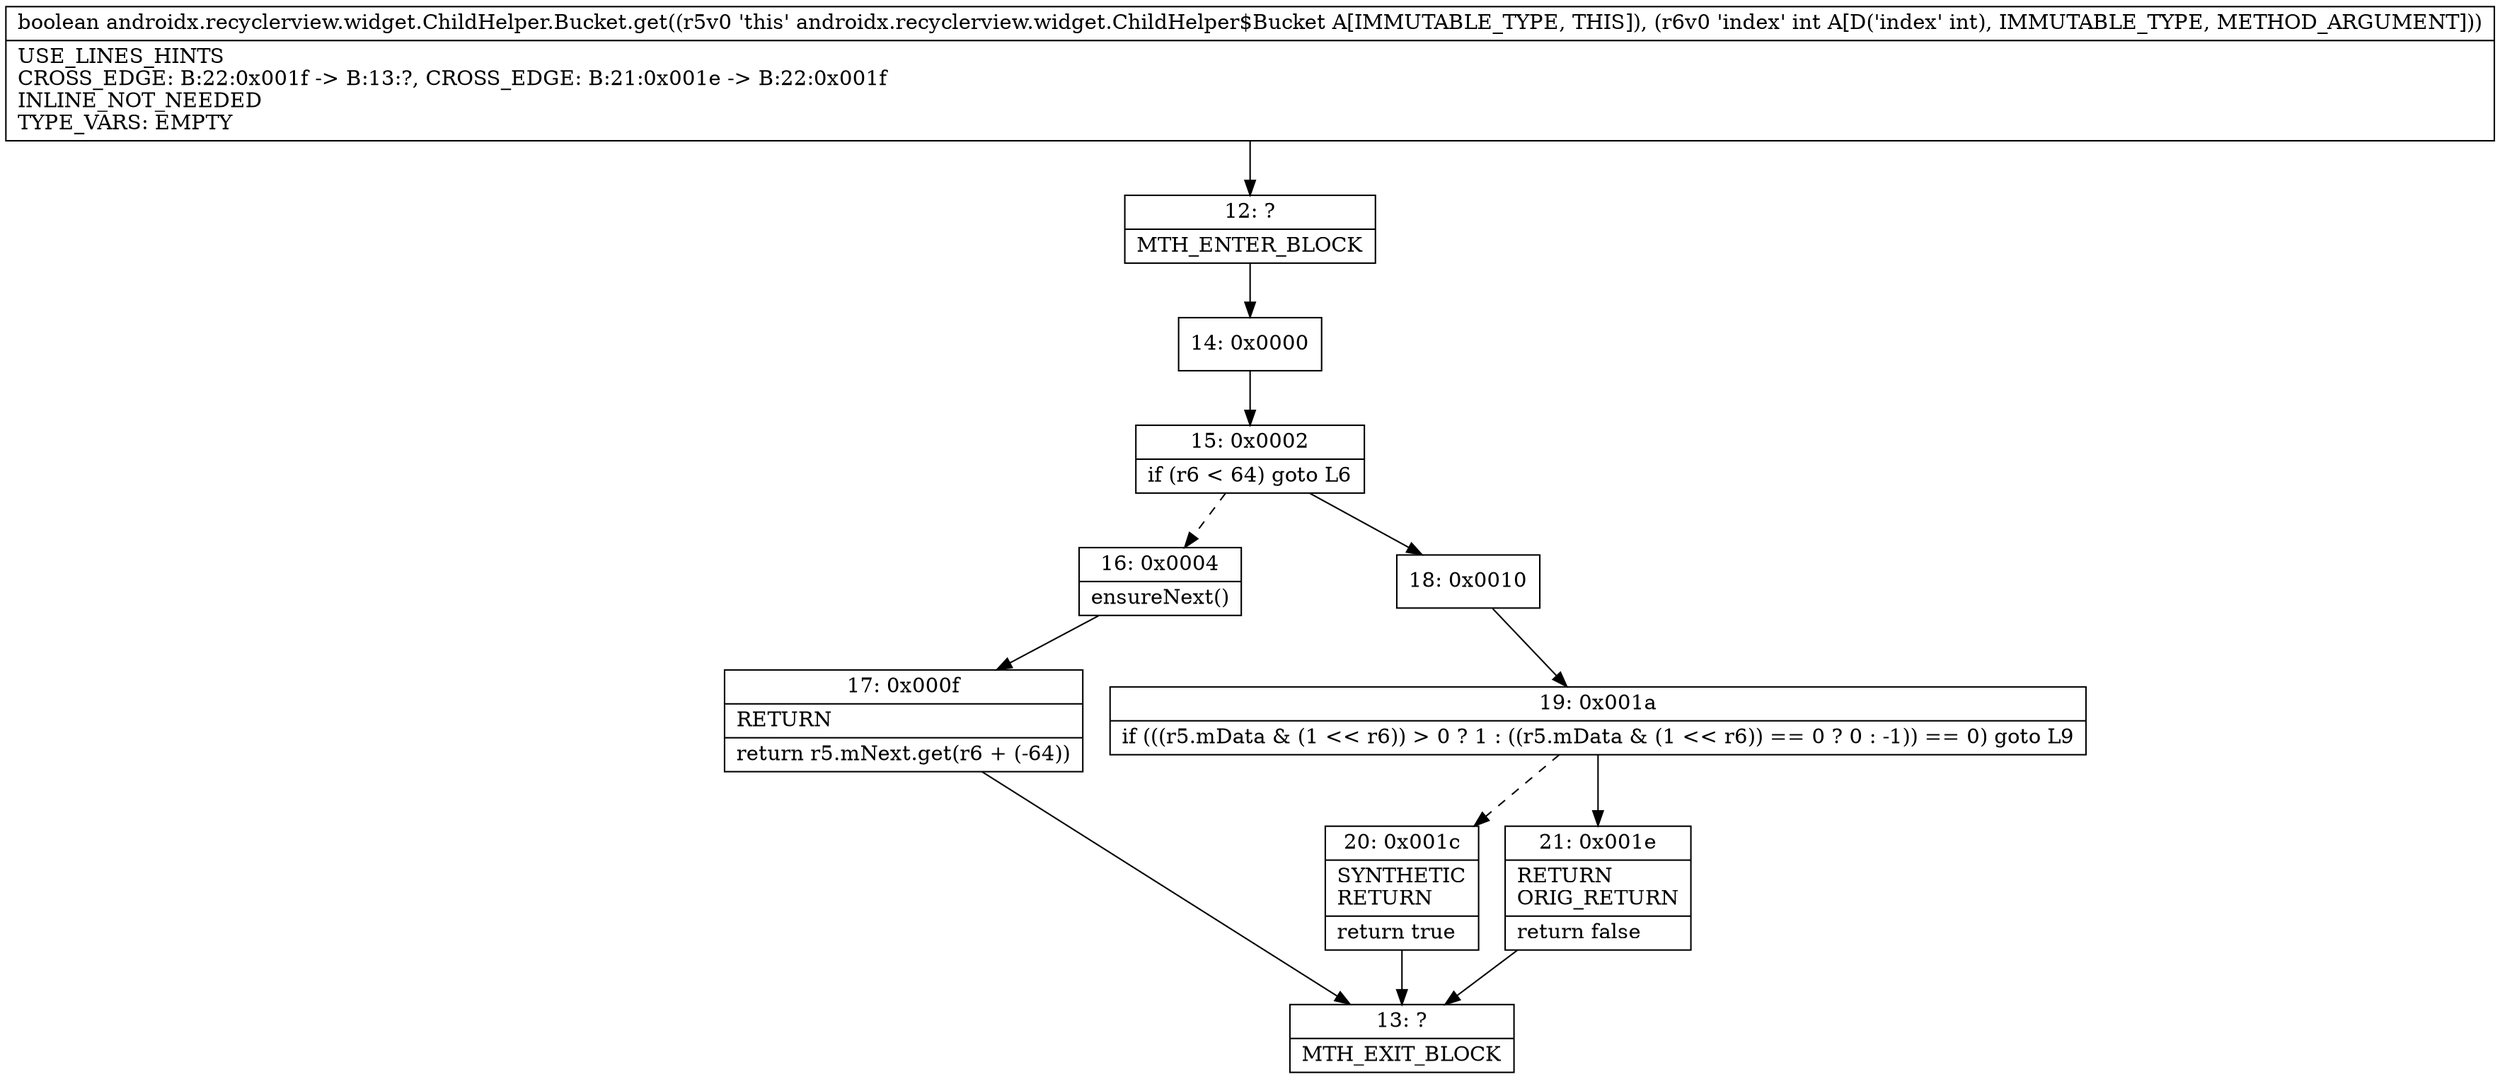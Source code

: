 digraph "CFG forandroidx.recyclerview.widget.ChildHelper.Bucket.get(I)Z" {
Node_12 [shape=record,label="{12\:\ ?|MTH_ENTER_BLOCK\l}"];
Node_14 [shape=record,label="{14\:\ 0x0000}"];
Node_15 [shape=record,label="{15\:\ 0x0002|if (r6 \< 64) goto L6\l}"];
Node_16 [shape=record,label="{16\:\ 0x0004|ensureNext()\l}"];
Node_17 [shape=record,label="{17\:\ 0x000f|RETURN\l|return r5.mNext.get(r6 + (\-64))\l}"];
Node_13 [shape=record,label="{13\:\ ?|MTH_EXIT_BLOCK\l}"];
Node_18 [shape=record,label="{18\:\ 0x0010}"];
Node_19 [shape=record,label="{19\:\ 0x001a|if (((r5.mData & (1 \<\< r6)) \> 0 ? 1 : ((r5.mData & (1 \<\< r6)) == 0 ? 0 : \-1)) == 0) goto L9\l}"];
Node_20 [shape=record,label="{20\:\ 0x001c|SYNTHETIC\lRETURN\l|return true\l}"];
Node_21 [shape=record,label="{21\:\ 0x001e|RETURN\lORIG_RETURN\l|return false\l}"];
MethodNode[shape=record,label="{boolean androidx.recyclerview.widget.ChildHelper.Bucket.get((r5v0 'this' androidx.recyclerview.widget.ChildHelper$Bucket A[IMMUTABLE_TYPE, THIS]), (r6v0 'index' int A[D('index' int), IMMUTABLE_TYPE, METHOD_ARGUMENT]))  | USE_LINES_HINTS\lCROSS_EDGE: B:22:0x001f \-\> B:13:?, CROSS_EDGE: B:21:0x001e \-\> B:22:0x001f\lINLINE_NOT_NEEDED\lTYPE_VARS: EMPTY\l}"];
MethodNode -> Node_12;Node_12 -> Node_14;
Node_14 -> Node_15;
Node_15 -> Node_16[style=dashed];
Node_15 -> Node_18;
Node_16 -> Node_17;
Node_17 -> Node_13;
Node_18 -> Node_19;
Node_19 -> Node_20[style=dashed];
Node_19 -> Node_21;
Node_20 -> Node_13;
Node_21 -> Node_13;
}

